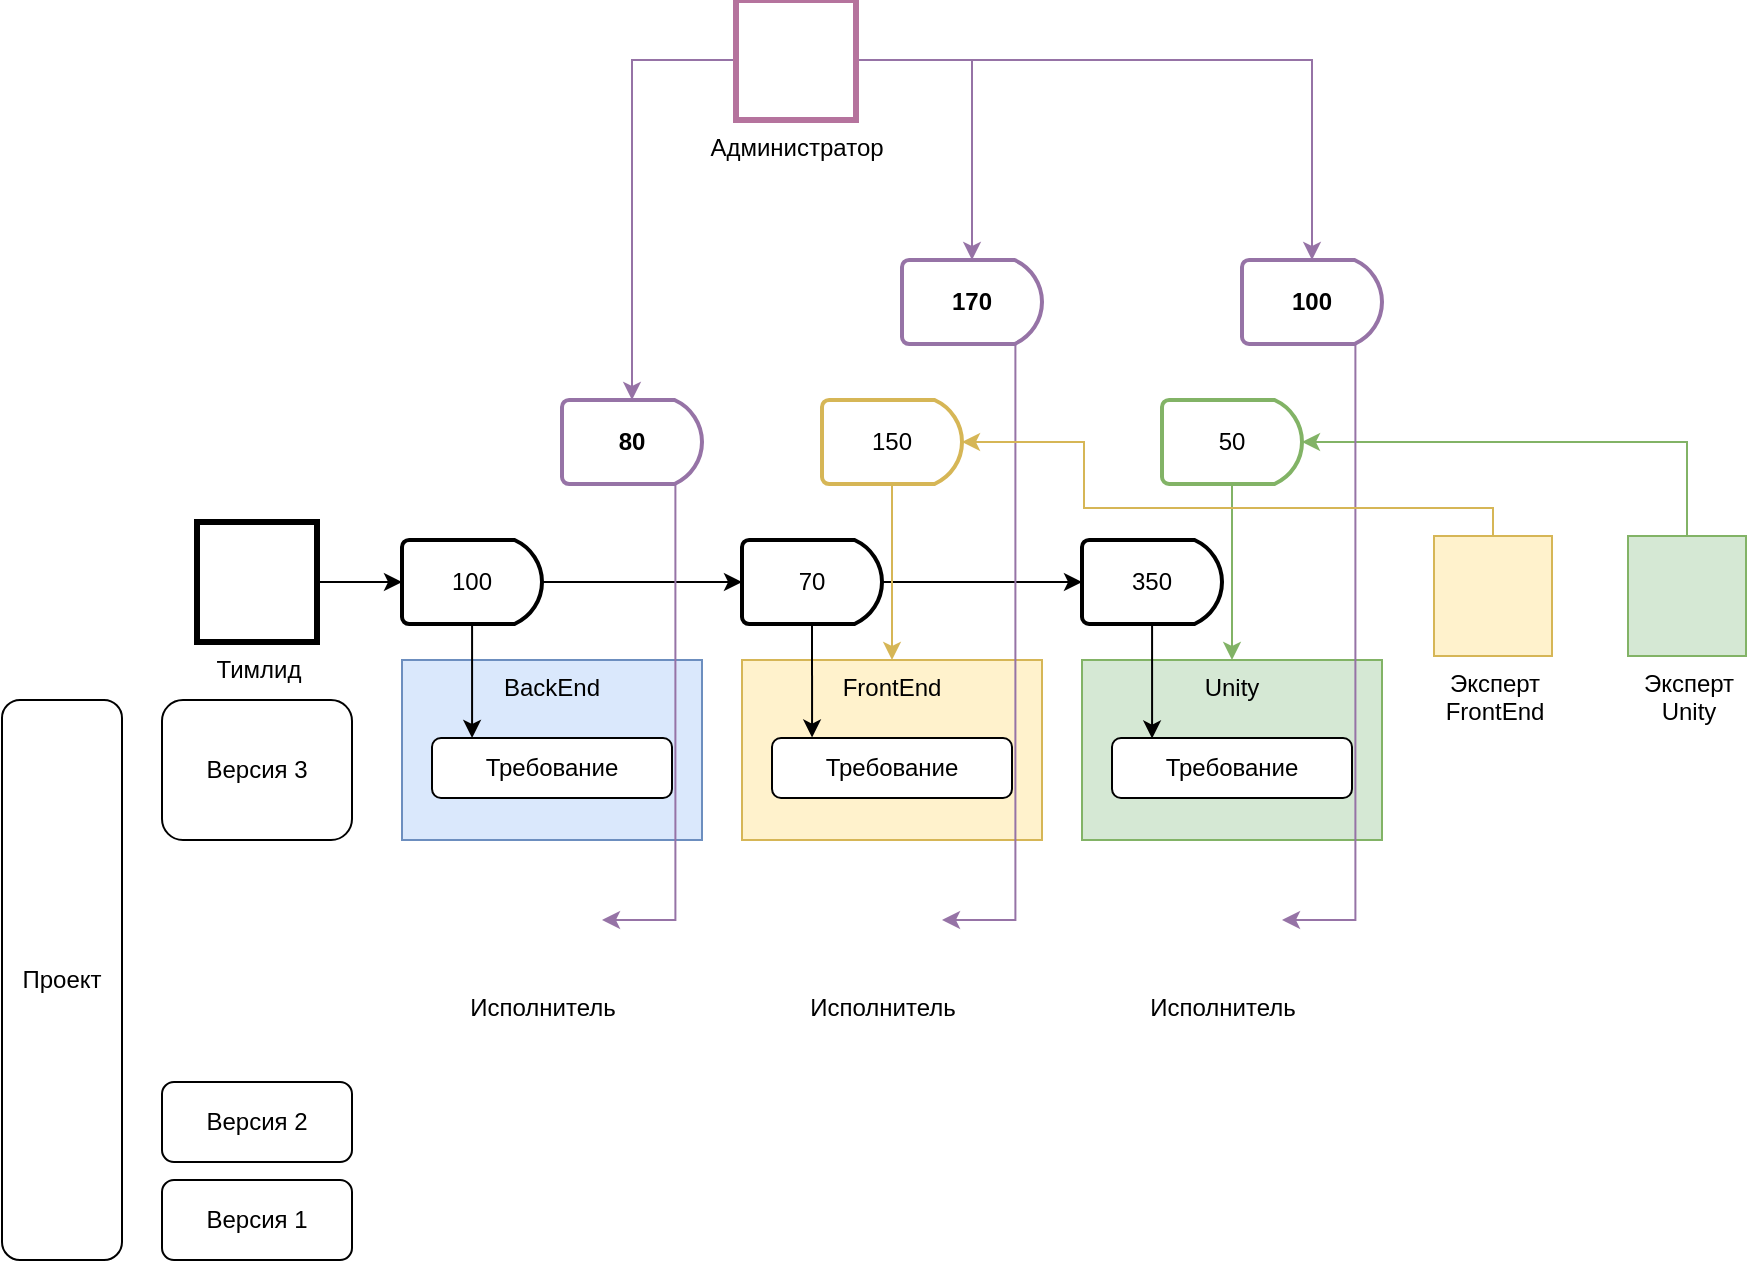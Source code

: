 <mxfile version="13.6.4" type="device"><diagram id="HQ8Mkj4DVpBzlBchzP7r" name="Page-1"><mxGraphModel dx="1320" dy="935" grid="1" gridSize="1" guides="1" tooltips="1" connect="1" arrows="1" fold="1" page="0" pageScale="1" pageWidth="850" pageHeight="1100" math="0" shadow="0"><root><mxCell id="0"/><mxCell id="2HZXXrRHjHNUM1wb6P6j-95" value="Admin layer" parent="0" visible="0"/><mxCell id="2HZXXrRHjHNUM1wb6P6j-97" value="Teamlead layer" parent="0"/><mxCell id="1" parent="0"/><mxCell id="2HZXXrRHjHNUM1wb6P6j-27" value="Unity" style="rounded=0;whiteSpace=wrap;html=1;labelBackgroundColor=none;verticalAlign=top;fillColor=#d5e8d4;strokeColor=#82b366;" vertex="1" parent="1"><mxGeometry x="540" y="360" width="150" height="90" as="geometry"/></mxCell><mxCell id="2HZXXrRHjHNUM1wb6P6j-26" value="FrontEnd" style="rounded=0;whiteSpace=wrap;html=1;labelBackgroundColor=none;verticalAlign=top;fillColor=#fff2cc;strokeColor=#d6b656;" vertex="1" parent="1"><mxGeometry x="370" y="360" width="150" height="90" as="geometry"/></mxCell><mxCell id="2HZXXrRHjHNUM1wb6P6j-25" value="BackEnd" style="rounded=0;whiteSpace=wrap;html=1;labelBackgroundColor=none;verticalAlign=top;fillColor=#dae8fc;strokeColor=#6c8ebf;" vertex="1" parent="1"><mxGeometry x="200" y="360" width="150" height="90" as="geometry"/></mxCell><mxCell id="2HZXXrRHjHNUM1wb6P6j-5" value="Проект" style="rounded=1;whiteSpace=wrap;html=1;" vertex="1" parent="1"><mxGeometry y="380" width="60" height="280" as="geometry"/></mxCell><mxCell id="2HZXXrRHjHNUM1wb6P6j-102" style="edgeStyle=orthogonalEdgeStyle;rounded=0;orthogonalLoop=1;jettySize=auto;html=1;entryX=0.5;entryY=0;entryDx=0;entryDy=0;entryPerimeter=0;fontColor=#000000;fillColor=#e1d5e7;strokeColor=#9673a6;" edge="1" parent="1" source="2HZXXrRHjHNUM1wb6P6j-10" target="2HZXXrRHjHNUM1wb6P6j-46"><mxGeometry relative="1" as="geometry"/></mxCell><mxCell id="2HZXXrRHjHNUM1wb6P6j-103" style="edgeStyle=orthogonalEdgeStyle;rounded=0;orthogonalLoop=1;jettySize=auto;html=1;entryX=0.5;entryY=0;entryDx=0;entryDy=0;entryPerimeter=0;fontColor=#000000;fillColor=#e1d5e7;strokeColor=#9673a6;" edge="1" parent="1" source="2HZXXrRHjHNUM1wb6P6j-10" target="2HZXXrRHjHNUM1wb6P6j-43"><mxGeometry relative="1" as="geometry"/></mxCell><mxCell id="2HZXXrRHjHNUM1wb6P6j-104" style="edgeStyle=orthogonalEdgeStyle;rounded=0;orthogonalLoop=1;jettySize=auto;html=1;fontColor=#000000;fillColor=#e1d5e7;strokeColor=#9673a6;" edge="1" parent="1" source="2HZXXrRHjHNUM1wb6P6j-10" target="2HZXXrRHjHNUM1wb6P6j-55"><mxGeometry relative="1" as="geometry"/></mxCell><mxCell id="2HZXXrRHjHNUM1wb6P6j-10" value="Администратор" style="shape=image;html=1;verticalAlign=top;verticalLabelPosition=bottom;labelBackgroundColor=#ffffff;imageAspect=0;aspect=fixed;image=https://cdn0.iconfinder.com/data/icons/elasto-online-store/26/00-ELASTOFONT-STORE-READY_user-128.png;strokeWidth=3;imageBorder=#B5739D;strokeColor=#9673A6;" vertex="1" parent="1"><mxGeometry x="367" y="30" width="60" height="60" as="geometry"/></mxCell><mxCell id="2HZXXrRHjHNUM1wb6P6j-98" style="edgeStyle=orthogonalEdgeStyle;rounded=0;orthogonalLoop=1;jettySize=auto;html=1;entryX=0;entryY=0.5;entryDx=0;entryDy=0;entryPerimeter=0;fontColor=#000000;" edge="1" parent="1" source="2HZXXrRHjHNUM1wb6P6j-13" target="2HZXXrRHjHNUM1wb6P6j-29"><mxGeometry relative="1" as="geometry"/></mxCell><mxCell id="2HZXXrRHjHNUM1wb6P6j-109" style="edgeStyle=orthogonalEdgeStyle;rounded=0;orthogonalLoop=1;jettySize=auto;html=1;fontColor=#000000;" edge="1" parent="1" source="2HZXXrRHjHNUM1wb6P6j-13" target="2HZXXrRHjHNUM1wb6P6j-30"><mxGeometry relative="1" as="geometry"/></mxCell><mxCell id="2HZXXrRHjHNUM1wb6P6j-110" style="edgeStyle=orthogonalEdgeStyle;rounded=0;orthogonalLoop=1;jettySize=auto;html=1;fontColor=#000000;" edge="1" parent="1" source="2HZXXrRHjHNUM1wb6P6j-13" target="2HZXXrRHjHNUM1wb6P6j-31"><mxGeometry relative="1" as="geometry"/></mxCell><mxCell id="2HZXXrRHjHNUM1wb6P6j-13" value="Тимлид" style="shape=image;html=1;verticalAlign=top;verticalLabelPosition=bottom;labelBackgroundColor=#ffffff;imageAspect=0;aspect=fixed;image=https://cdn0.iconfinder.com/data/icons/elasto-online-store/26/00-ELASTOFONT-STORE-READY_user-128.png;perimeterSpacing=0;strokeWidth=3;sketch=0;imageBorder=#000000;" vertex="1" parent="1"><mxGeometry x="97.5" y="291" width="60" height="60" as="geometry"/></mxCell><mxCell id="2HZXXrRHjHNUM1wb6P6j-15" value="Версия 3" style="rounded=1;whiteSpace=wrap;html=1;labelBackgroundColor=none;fontColor=#000000;" vertex="1" parent="1"><mxGeometry x="80" y="380" width="95" height="70" as="geometry"/></mxCell><mxCell id="2HZXXrRHjHNUM1wb6P6j-20" value="Исполнитель" style="shape=image;html=1;verticalAlign=top;verticalLabelPosition=bottom;labelBackgroundColor=#ffffff;imageAspect=0;aspect=fixed;image=https://cdn0.iconfinder.com/data/icons/elasto-online-store/26/00-ELASTOFONT-STORE-READY_user-128.png" vertex="1" parent="1"><mxGeometry x="410" y="460" width="60" height="60" as="geometry"/></mxCell><mxCell id="2HZXXrRHjHNUM1wb6P6j-22" value="Требование" style="rounded=1;whiteSpace=wrap;html=1;labelBackgroundColor=none;fontColor=#000000;" vertex="1" parent="1"><mxGeometry x="385" y="399" width="120" height="30" as="geometry"/></mxCell><mxCell id="2HZXXrRHjHNUM1wb6P6j-23" value="Требование" style="rounded=1;whiteSpace=wrap;html=1;labelBackgroundColor=none;fontColor=#000000;" vertex="1" parent="1"><mxGeometry x="555" y="399" width="120" height="30" as="geometry"/></mxCell><mxCell id="2HZXXrRHjHNUM1wb6P6j-24" value="Исполнитель" style="shape=image;html=1;verticalAlign=top;verticalLabelPosition=bottom;labelBackgroundColor=#ffffff;imageAspect=0;aspect=fixed;image=https://cdn0.iconfinder.com/data/icons/elasto-online-store/26/00-ELASTOFONT-STORE-READY_user-128.png" vertex="1" parent="1"><mxGeometry x="580" y="460" width="60" height="60" as="geometry"/></mxCell><mxCell id="2HZXXrRHjHNUM1wb6P6j-19" value="Исполнитель" style="shape=image;html=1;verticalAlign=top;verticalLabelPosition=bottom;labelBackgroundColor=#ffffff;imageAspect=0;aspect=fixed;image=https://cdn0.iconfinder.com/data/icons/elasto-online-store/26/00-ELASTOFONT-STORE-READY_user-128.png" vertex="1" parent="1"><mxGeometry x="240" y="460" width="60" height="60" as="geometry"/></mxCell><mxCell id="2HZXXrRHjHNUM1wb6P6j-21" value="Требование" style="rounded=1;whiteSpace=wrap;html=1;labelBackgroundColor=none;fontColor=#000000;" vertex="1" parent="1"><mxGeometry x="215" y="399" width="120" height="30" as="geometry"/></mxCell><mxCell id="2HZXXrRHjHNUM1wb6P6j-117" style="edgeStyle=orthogonalEdgeStyle;rounded=0;orthogonalLoop=1;jettySize=auto;html=1;entryX=0.167;entryY=0;entryDx=0;entryDy=0;entryPerimeter=0;fontColor=#000000;" edge="1" parent="1" source="2HZXXrRHjHNUM1wb6P6j-29" target="2HZXXrRHjHNUM1wb6P6j-21"><mxGeometry relative="1" as="geometry"/></mxCell><mxCell id="2HZXXrRHjHNUM1wb6P6j-29" value="100" style="strokeWidth=2;html=1;shape=mxgraph.flowchart.delay;whiteSpace=wrap;labelBackgroundColor=none;sketch=0;fontColor=#000000;" vertex="1" parent="1"><mxGeometry x="200" y="300" width="70" height="42" as="geometry"/></mxCell><mxCell id="2HZXXrRHjHNUM1wb6P6j-44" style="edgeStyle=orthogonalEdgeStyle;rounded=0;orthogonalLoop=1;jettySize=auto;html=1;exitX=0.5;exitY=1;exitDx=0;exitDy=0;exitPerimeter=0;entryX=0.167;entryY=-0.007;entryDx=0;entryDy=0;entryPerimeter=0;fontColor=#000000;" edge="1" parent="1" source="2HZXXrRHjHNUM1wb6P6j-30" target="2HZXXrRHjHNUM1wb6P6j-22"><mxGeometry relative="1" as="geometry"/></mxCell><mxCell id="2HZXXrRHjHNUM1wb6P6j-30" value="70" style="strokeWidth=2;html=1;shape=mxgraph.flowchart.delay;whiteSpace=wrap;labelBackgroundColor=none;sketch=0;fontColor=#000000;" vertex="1" parent="1"><mxGeometry x="370" y="300" width="70" height="42" as="geometry"/></mxCell><mxCell id="2HZXXrRHjHNUM1wb6P6j-57" style="edgeStyle=orthogonalEdgeStyle;rounded=0;orthogonalLoop=1;jettySize=auto;html=1;entryX=0.167;entryY=0.01;entryDx=0;entryDy=0;entryPerimeter=0;fontColor=#000000;" edge="1" parent="1" source="2HZXXrRHjHNUM1wb6P6j-31" target="2HZXXrRHjHNUM1wb6P6j-23"><mxGeometry relative="1" as="geometry"/></mxCell><mxCell id="2HZXXrRHjHNUM1wb6P6j-31" value="350" style="strokeWidth=2;html=1;shape=mxgraph.flowchart.delay;whiteSpace=wrap;labelBackgroundColor=none;sketch=0;fontColor=#000000;" vertex="1" parent="1"><mxGeometry x="540" y="300" width="70" height="42" as="geometry"/></mxCell><mxCell id="2HZXXrRHjHNUM1wb6P6j-32" value="Эксперт&lt;br&gt;FrontEnd" style="shape=image;html=1;verticalAlign=top;verticalLabelPosition=bottom;labelBackgroundColor=#ffffff;imageAspect=0;aspect=fixed;image=https://cdn0.iconfinder.com/data/icons/elasto-online-store/26/00-ELASTOFONT-STORE-READY_user-128.png;strokeWidth=1;imageBackground=#FFF2CC;imageBorder=#D6B656;" vertex="1" parent="1"><mxGeometry x="716" y="298" width="59" height="60" as="geometry"/></mxCell><mxCell id="2HZXXrRHjHNUM1wb6P6j-33" value="150" style="strokeWidth=2;html=1;shape=mxgraph.flowchart.delay;whiteSpace=wrap;labelBackgroundColor=none;sketch=0;fontColor=#000000;strokeColor=#D6B656;" vertex="1" parent="1"><mxGeometry x="410" y="230" width="70" height="42" as="geometry"/></mxCell><mxCell id="2HZXXrRHjHNUM1wb6P6j-38" style="edgeStyle=orthogonalEdgeStyle;rounded=0;orthogonalLoop=1;jettySize=auto;html=1;fontColor=#000000;exitX=0.5;exitY=1;exitDx=0;exitDy=0;exitPerimeter=0;fillColor=#fff2cc;strokeColor=#d6b656;" edge="1" parent="1" source="2HZXXrRHjHNUM1wb6P6j-33" target="2HZXXrRHjHNUM1wb6P6j-26"><mxGeometry relative="1" as="geometry"><mxPoint x="440" y="320" as="sourcePoint"/></mxGeometry></mxCell><mxCell id="2HZXXrRHjHNUM1wb6P6j-45" style="edgeStyle=orthogonalEdgeStyle;rounded=0;orthogonalLoop=1;jettySize=auto;html=1;fontColor=#000000;entryX=1;entryY=0.5;entryDx=0;entryDy=0;fillColor=#e1d5e7;strokeColor=#9673a6;exitX=0.81;exitY=1;exitDx=0;exitDy=0;exitPerimeter=0;" edge="1" parent="1" source="2HZXXrRHjHNUM1wb6P6j-43" target="2HZXXrRHjHNUM1wb6P6j-20"><mxGeometry relative="1" as="geometry"/></mxCell><mxCell id="2HZXXrRHjHNUM1wb6P6j-43" value="170" style="strokeWidth=2;html=1;shape=mxgraph.flowchart.delay;whiteSpace=wrap;labelBackgroundColor=none;sketch=0;fontColor=#000000;fontStyle=1;strokeColor=#9673A6;" vertex="1" parent="1"><mxGeometry x="450" y="160" width="70" height="42" as="geometry"/></mxCell><mxCell id="2HZXXrRHjHNUM1wb6P6j-120" style="edgeStyle=orthogonalEdgeStyle;rounded=0;orthogonalLoop=1;jettySize=auto;html=1;exitX=0.81;exitY=1;exitDx=0;exitDy=0;exitPerimeter=0;entryX=1;entryY=0.5;entryDx=0;entryDy=0;fontColor=#000000;fillColor=#e1d5e7;strokeColor=#9673a6;" edge="1" parent="1" source="2HZXXrRHjHNUM1wb6P6j-46" target="2HZXXrRHjHNUM1wb6P6j-19"><mxGeometry relative="1" as="geometry"/></mxCell><mxCell id="2HZXXrRHjHNUM1wb6P6j-46" value="80" style="strokeWidth=2;html=1;shape=mxgraph.flowchart.delay;whiteSpace=wrap;labelBackgroundColor=none;sketch=0;fontColor=#000000;fontStyle=1;strokeColor=#9673A6;" vertex="1" parent="1"><mxGeometry x="280" y="230" width="70" height="42" as="geometry"/></mxCell><mxCell id="2HZXXrRHjHNUM1wb6P6j-121" style="edgeStyle=orthogonalEdgeStyle;rounded=0;orthogonalLoop=1;jettySize=auto;html=1;entryX=1;entryY=0.5;entryDx=0;entryDy=0;entryPerimeter=0;fontColor=#000000;exitX=0.5;exitY=0;exitDx=0;exitDy=0;fillColor=#d5e8d4;strokeColor=#82b366;" edge="1" parent="1" source="2HZXXrRHjHNUM1wb6P6j-51" target="2HZXXrRHjHNUM1wb6P6j-52"><mxGeometry relative="1" as="geometry"><Array as="points"><mxPoint x="842" y="251"/></Array></mxGeometry></mxCell><mxCell id="2HZXXrRHjHNUM1wb6P6j-51" value="Эксперт&lt;br&gt;Unity" style="shape=image;html=1;verticalAlign=top;verticalLabelPosition=bottom;labelBackgroundColor=none;imageAspect=0;aspect=fixed;image=https://cdn0.iconfinder.com/data/icons/elasto-online-store/26/00-ELASTOFONT-STORE-READY_user-128.png;rounded=0;strokeColor=#82b366;fillColor=#d5e8d4;imageBackground=#D5E8D4;imageBorder=#82B366;" vertex="1" parent="1"><mxGeometry x="813" y="298" width="59" height="60" as="geometry"/></mxCell><mxCell id="2HZXXrRHjHNUM1wb6P6j-53" style="edgeStyle=orthogonalEdgeStyle;rounded=0;orthogonalLoop=1;jettySize=auto;html=1;fontColor=#000000;fillColor=#d5e8d4;strokeColor=#82b366;" edge="1" parent="1" source="2HZXXrRHjHNUM1wb6P6j-52" target="2HZXXrRHjHNUM1wb6P6j-27"><mxGeometry relative="1" as="geometry"/></mxCell><mxCell id="2HZXXrRHjHNUM1wb6P6j-52" value="50" style="strokeWidth=2;html=1;shape=mxgraph.flowchart.delay;whiteSpace=wrap;labelBackgroundColor=none;sketch=0;fontColor=#000000;strokeColor=#82B366;" vertex="1" parent="1"><mxGeometry x="580" y="230" width="70" height="42" as="geometry"/></mxCell><mxCell id="2HZXXrRHjHNUM1wb6P6j-56" style="edgeStyle=orthogonalEdgeStyle;rounded=0;orthogonalLoop=1;jettySize=auto;html=1;entryX=1;entryY=0.5;entryDx=0;entryDy=0;fontColor=#000000;fillColor=#e1d5e7;strokeColor=#9673a6;exitX=0.81;exitY=1;exitDx=0;exitDy=0;exitPerimeter=0;" edge="1" parent="1" source="2HZXXrRHjHNUM1wb6P6j-55" target="2HZXXrRHjHNUM1wb6P6j-24"><mxGeometry relative="1" as="geometry"/></mxCell><mxCell id="2HZXXrRHjHNUM1wb6P6j-55" value="100" style="strokeWidth=2;html=1;shape=mxgraph.flowchart.delay;whiteSpace=wrap;labelBackgroundColor=none;sketch=0;fontColor=#000000;fontStyle=1;strokeColor=#9673A6;" vertex="1" parent="1"><mxGeometry x="620" y="160" width="70" height="42" as="geometry"/></mxCell><mxCell id="2HZXXrRHjHNUM1wb6P6j-122" style="edgeStyle=orthogonalEdgeStyle;rounded=0;orthogonalLoop=1;jettySize=auto;html=1;entryX=1;entryY=0.5;entryDx=0;entryDy=0;entryPerimeter=0;fontColor=#000000;exitX=0.5;exitY=0;exitDx=0;exitDy=0;fillColor=#fff2cc;strokeColor=#d6b656;" edge="1" parent="1" source="2HZXXrRHjHNUM1wb6P6j-32" target="2HZXXrRHjHNUM1wb6P6j-33"><mxGeometry relative="1" as="geometry"><Array as="points"><mxPoint x="746" y="284"/><mxPoint x="541" y="284"/><mxPoint x="541" y="251"/></Array></mxGeometry></mxCell><mxCell id="2HZXXrRHjHNUM1wb6P6j-123" value="Версия 2" style="rounded=1;whiteSpace=wrap;html=1;labelBackgroundColor=none;fontColor=#000000;" vertex="1" parent="1"><mxGeometry x="80" y="571" width="95" height="40" as="geometry"/></mxCell><mxCell id="2HZXXrRHjHNUM1wb6P6j-124" value="Версия 1" style="rounded=1;whiteSpace=wrap;html=1;labelBackgroundColor=none;fontColor=#000000;" vertex="1" parent="1"><mxGeometry x="80" y="620" width="95" height="40" as="geometry"/></mxCell></root></mxGraphModel></diagram></mxfile>